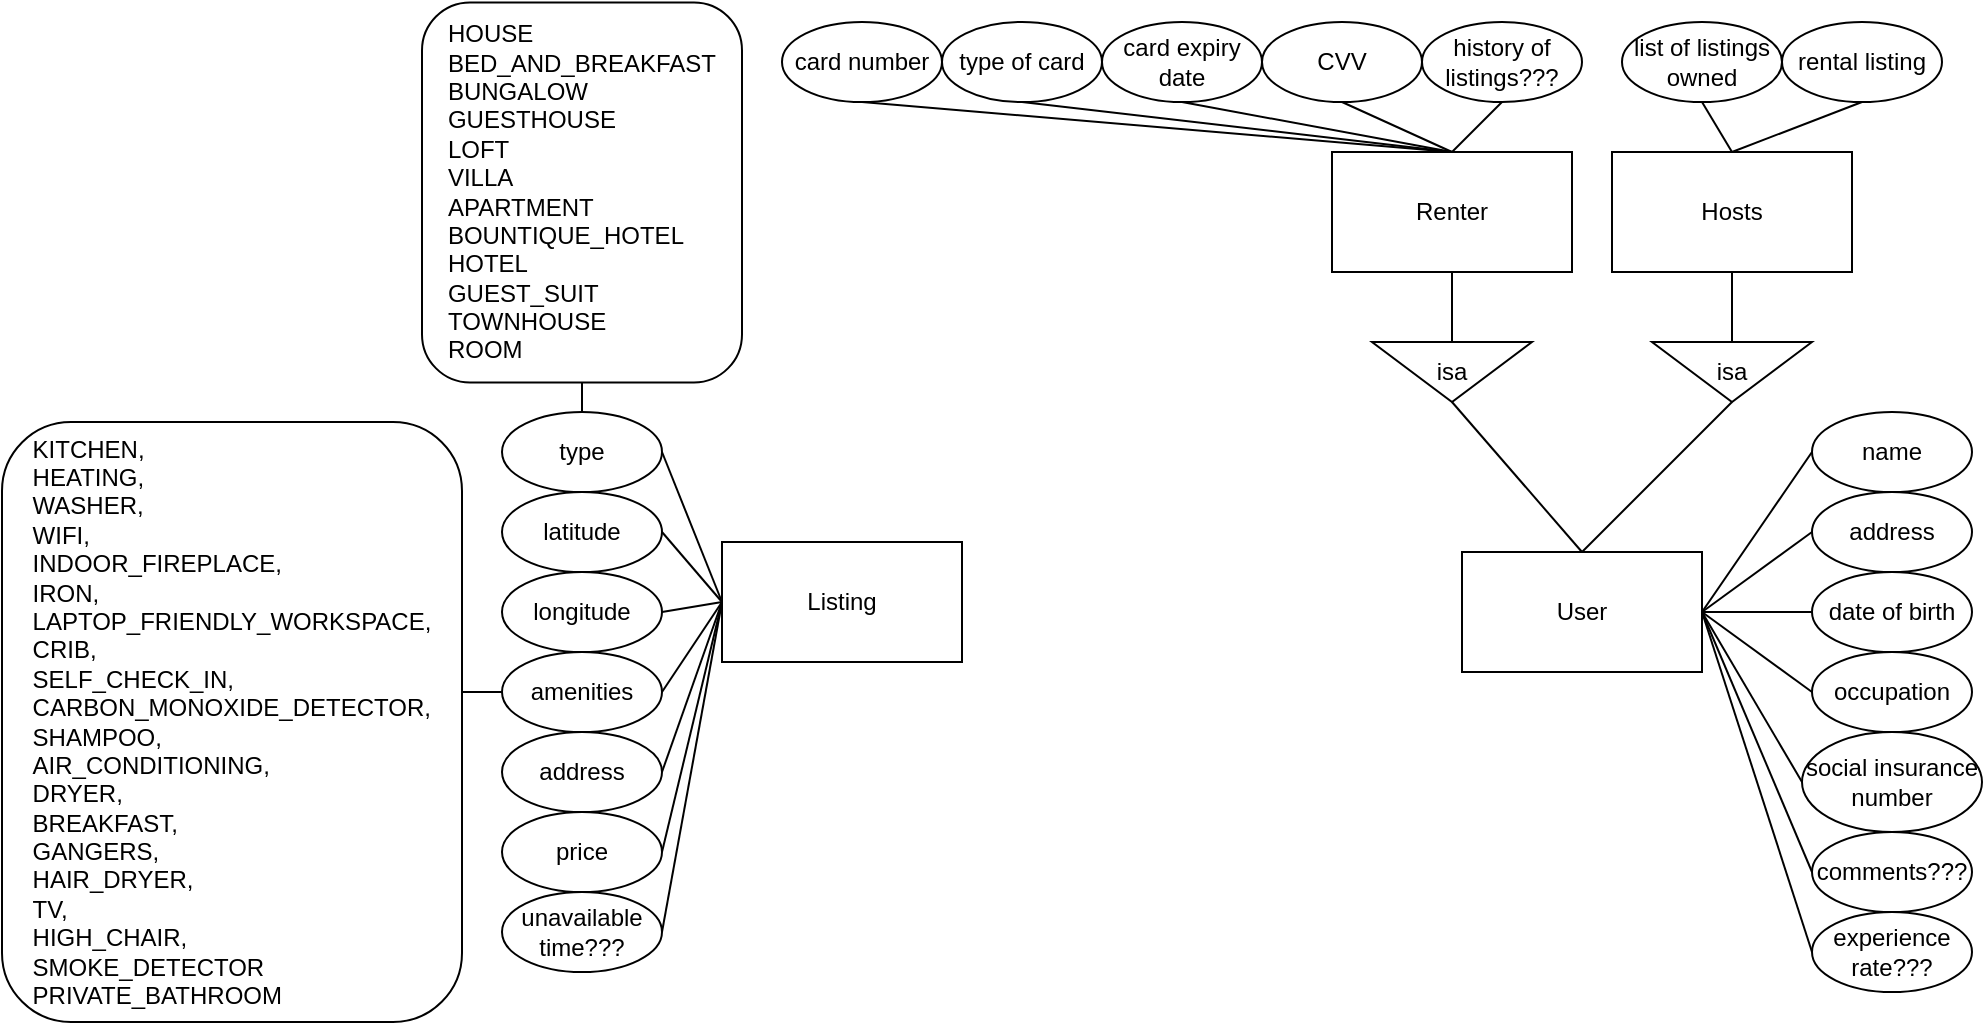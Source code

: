 <mxfile version="10.8.8" type="device"><diagram id="8yRzWXNjSJXslQSQB66t" name="Page-1"><mxGraphModel dx="1005" dy="665" grid="1" gridSize="10" guides="1" tooltips="1" connect="1" arrows="1" fold="1" page="1" pageScale="1" pageWidth="1800" pageHeight="1000" math="0" shadow="0"><root><mxCell id="0"/><mxCell id="1" parent="0"/><mxCell id="qdFnfssBKLaW0PvPbgEs-1" value="Listing" style="rounded=0;whiteSpace=wrap;html=1;" vertex="1" parent="1"><mxGeometry x="410" y="390" width="120" height="60" as="geometry"/></mxCell><mxCell id="qdFnfssBKLaW0PvPbgEs-2" value="type" style="ellipse;whiteSpace=wrap;html=1;" vertex="1" parent="1"><mxGeometry x="300" y="325" width="80" height="40" as="geometry"/></mxCell><mxCell id="qdFnfssBKLaW0PvPbgEs-3" value="latitude" style="ellipse;whiteSpace=wrap;html=1;" vertex="1" parent="1"><mxGeometry x="300" y="365" width="80" height="40" as="geometry"/></mxCell><mxCell id="qdFnfssBKLaW0PvPbgEs-4" value="longitude" style="ellipse;whiteSpace=wrap;html=1;" vertex="1" parent="1"><mxGeometry x="300" y="405" width="80" height="40" as="geometry"/></mxCell><mxCell id="qdFnfssBKLaW0PvPbgEs-5" value="amenities" style="ellipse;whiteSpace=wrap;html=1;" vertex="1" parent="1"><mxGeometry x="300" y="445" width="80" height="40" as="geometry"/></mxCell><mxCell id="qdFnfssBKLaW0PvPbgEs-6" value="" style="endArrow=none;html=1;entryX=0;entryY=0.5;entryDx=0;entryDy=0;exitX=1;exitY=0.5;exitDx=0;exitDy=0;" edge="1" parent="1" source="qdFnfssBKLaW0PvPbgEs-2" target="qdFnfssBKLaW0PvPbgEs-1"><mxGeometry width="50" height="50" relative="1" as="geometry"><mxPoint x="380" y="360" as="sourcePoint"/><mxPoint x="350" y="520" as="targetPoint"/></mxGeometry></mxCell><mxCell id="qdFnfssBKLaW0PvPbgEs-7" value="" style="endArrow=none;html=1;exitX=1;exitY=0.5;exitDx=0;exitDy=0;entryX=0;entryY=0.5;entryDx=0;entryDy=0;" edge="1" parent="1" source="qdFnfssBKLaW0PvPbgEs-3" target="qdFnfssBKLaW0PvPbgEs-1"><mxGeometry width="50" height="50" relative="1" as="geometry"><mxPoint x="380" y="400" as="sourcePoint"/><mxPoint x="400" y="460" as="targetPoint"/></mxGeometry></mxCell><mxCell id="qdFnfssBKLaW0PvPbgEs-8" value="" style="endArrow=none;html=1;exitX=1;exitY=0.5;exitDx=0;exitDy=0;entryX=0;entryY=0.5;entryDx=0;entryDy=0;" edge="1" parent="1" source="qdFnfssBKLaW0PvPbgEs-4" target="qdFnfssBKLaW0PvPbgEs-1"><mxGeometry width="50" height="50" relative="1" as="geometry"><mxPoint x="380" y="440" as="sourcePoint"/><mxPoint x="420" y="430" as="targetPoint"/></mxGeometry></mxCell><mxCell id="qdFnfssBKLaW0PvPbgEs-9" value="" style="endArrow=none;html=1;exitX=1;exitY=0.5;exitDx=0;exitDy=0;entryX=0;entryY=0.5;entryDx=0;entryDy=0;" edge="1" parent="1" source="qdFnfssBKLaW0PvPbgEs-5" target="qdFnfssBKLaW0PvPbgEs-1"><mxGeometry width="50" height="50" relative="1" as="geometry"><mxPoint x="380" y="480" as="sourcePoint"/><mxPoint x="420" y="480" as="targetPoint"/></mxGeometry></mxCell><mxCell id="qdFnfssBKLaW0PvPbgEs-10" value="&lt;div style=&quot;text-align: left&quot;&gt;&lt;span&gt;KITCHEN,&lt;/span&gt;&lt;/div&gt;&lt;div style=&quot;text-align: left&quot;&gt;&lt;span&gt;HEATING,&lt;/span&gt;&lt;/div&gt;&lt;div style=&quot;text-align: left&quot;&gt;&lt;span&gt;WASHER,&lt;/span&gt;&lt;/div&gt;&lt;div style=&quot;text-align: left&quot;&gt;&lt;span&gt;WIFI,&lt;/span&gt;&lt;/div&gt;&lt;div style=&quot;text-align: left&quot;&gt;INDOOR_FIREPLACE,&lt;/div&gt;&lt;div style=&quot;text-align: left&quot;&gt;IRON,&lt;/div&gt;&lt;div style=&quot;text-align: left&quot;&gt;LAPTOP_FRIENDLY_WORKSPACE,&lt;/div&gt;&lt;div style=&quot;text-align: left&quot;&gt;CRIB,&lt;/div&gt;&lt;div style=&quot;text-align: left&quot;&gt;SELF_CHECK_IN,&lt;/div&gt;&lt;div style=&quot;text-align: left&quot;&gt;CARBON_MONOXIDE_DETECTOR,&lt;/div&gt;&lt;div style=&quot;text-align: left&quot;&gt;SHAMPOO,&lt;/div&gt;&lt;div style=&quot;text-align: left&quot;&gt;AIR_CONDITIONING,&lt;/div&gt;&lt;div style=&quot;text-align: left&quot;&gt;DRYER,&lt;/div&gt;&lt;div style=&quot;text-align: left&quot;&gt;BREAKFAST,&lt;/div&gt;&lt;div style=&quot;text-align: left&quot;&gt;GANGERS,&lt;/div&gt;&lt;div style=&quot;text-align: left&quot;&gt;HAIR_DRYER,&lt;/div&gt;&lt;div style=&quot;text-align: left&quot;&gt;TV,&lt;/div&gt;&lt;div style=&quot;text-align: left&quot;&gt;HIGH_CHAIR,&lt;/div&gt;&lt;div style=&quot;text-align: left&quot;&gt;SMOKE_DETECTOR&lt;/div&gt;&lt;div style=&quot;text-align: left&quot;&gt;PRIVATE_BATHROOM&lt;/div&gt;" style="rounded=1;whiteSpace=wrap;html=1;" vertex="1" parent="1"><mxGeometry x="50" y="330" width="230" height="300" as="geometry"/></mxCell><mxCell id="qdFnfssBKLaW0PvPbgEs-13" value="" style="endArrow=none;html=1;entryX=0;entryY=0.5;entryDx=0;entryDy=0;exitX=1;exitY=0.5;exitDx=0;exitDy=0;" edge="1" parent="1" target="qdFnfssBKLaW0PvPbgEs-5"><mxGeometry width="50" height="50" relative="1" as="geometry"><mxPoint x="280" y="465" as="sourcePoint"/><mxPoint x="70" y="575" as="targetPoint"/></mxGeometry></mxCell><mxCell id="qdFnfssBKLaW0PvPbgEs-14" value="&lt;div style=&quot;text-align: left&quot;&gt;&lt;span&gt;HOUSE&lt;/span&gt;&lt;/div&gt;&lt;div style=&quot;text-align: left&quot;&gt;&lt;span&gt;BED_AND_BREAKFAST&lt;/span&gt;&lt;/div&gt;&lt;div style=&quot;text-align: left&quot;&gt;&lt;span&gt;BUNGALOW&lt;/span&gt;&lt;/div&gt;&lt;div style=&quot;text-align: left&quot;&gt;&lt;span&gt;GUESTHOUSE&lt;/span&gt;&lt;/div&gt;&lt;div style=&quot;text-align: left&quot;&gt;&lt;span&gt;LOFT&lt;/span&gt;&lt;/div&gt;&lt;div style=&quot;text-align: left&quot;&gt;&lt;span&gt;VILLA&lt;/span&gt;&lt;/div&gt;&lt;div style=&quot;text-align: left&quot;&gt;&lt;span&gt;APARTMENT&lt;/span&gt;&lt;/div&gt;&lt;div style=&quot;text-align: left&quot;&gt;&lt;span&gt;BOUNTIQUE_HOTEL&lt;/span&gt;&lt;/div&gt;&lt;div style=&quot;text-align: left&quot;&gt;&lt;span&gt;HOTEL&lt;/span&gt;&lt;/div&gt;&lt;div style=&quot;text-align: left&quot;&gt;&lt;span&gt;GUEST_SUIT&lt;/span&gt;&lt;/div&gt;&lt;div style=&quot;text-align: left&quot;&gt;&lt;span&gt;TOWNHOUSE&lt;/span&gt;&lt;/div&gt;&lt;div style=&quot;text-align: left&quot;&gt;&lt;span&gt;ROOM&lt;/span&gt;&lt;/div&gt;&lt;div style=&quot;text-align: left&quot;&gt;&lt;/div&gt;" style="rounded=1;whiteSpace=wrap;html=1;" vertex="1" parent="1"><mxGeometry x="260" y="120.2" width="160" height="190" as="geometry"/></mxCell><mxCell id="qdFnfssBKLaW0PvPbgEs-15" value="" style="endArrow=none;html=1;entryX=0.5;entryY=1;entryDx=0;entryDy=0;exitX=0.5;exitY=0;exitDx=0;exitDy=0;" edge="1" parent="1" source="qdFnfssBKLaW0PvPbgEs-2" target="qdFnfssBKLaW0PvPbgEs-14"><mxGeometry width="50" height="50" relative="1" as="geometry"><mxPoint x="10" y="685" as="sourcePoint"/><mxPoint x="340" y="315" as="targetPoint"/></mxGeometry></mxCell><mxCell id="qdFnfssBKLaW0PvPbgEs-17" value="address&lt;br&gt;" style="ellipse;whiteSpace=wrap;html=1;" vertex="1" parent="1"><mxGeometry x="300" y="485" width="80" height="40" as="geometry"/></mxCell><mxCell id="qdFnfssBKLaW0PvPbgEs-18" value="" style="endArrow=none;html=1;entryX=0;entryY=0.5;entryDx=0;entryDy=0;exitX=1;exitY=0.5;exitDx=0;exitDy=0;" edge="1" parent="1" source="qdFnfssBKLaW0PvPbgEs-17" target="qdFnfssBKLaW0PvPbgEs-1"><mxGeometry width="50" height="50" relative="1" as="geometry"><mxPoint x="50" y="700" as="sourcePoint"/><mxPoint x="100" y="650" as="targetPoint"/></mxGeometry></mxCell><mxCell id="qdFnfssBKLaW0PvPbgEs-19" value="price&lt;br&gt;" style="ellipse;whiteSpace=wrap;html=1;" vertex="1" parent="1"><mxGeometry x="300" y="525" width="80" height="40" as="geometry"/></mxCell><mxCell id="qdFnfssBKLaW0PvPbgEs-20" value="unavailable time???&lt;br&gt;" style="ellipse;whiteSpace=wrap;html=1;" vertex="1" parent="1"><mxGeometry x="300" y="565" width="80" height="40" as="geometry"/></mxCell><mxCell id="qdFnfssBKLaW0PvPbgEs-21" value="" style="endArrow=none;html=1;exitX=1;exitY=0.5;exitDx=0;exitDy=0;entryX=0;entryY=0.5;entryDx=0;entryDy=0;" edge="1" parent="1" source="qdFnfssBKLaW0PvPbgEs-19" target="qdFnfssBKLaW0PvPbgEs-1"><mxGeometry width="50" height="50" relative="1" as="geometry"><mxPoint x="390" y="515" as="sourcePoint"/><mxPoint x="450" y="490" as="targetPoint"/></mxGeometry></mxCell><mxCell id="qdFnfssBKLaW0PvPbgEs-22" value="" style="endArrow=none;html=1;entryX=0;entryY=0.5;entryDx=0;entryDy=0;exitX=1;exitY=0.5;exitDx=0;exitDy=0;" edge="1" parent="1" source="qdFnfssBKLaW0PvPbgEs-20" target="qdFnfssBKLaW0PvPbgEs-1"><mxGeometry width="50" height="50" relative="1" as="geometry"><mxPoint x="400" y="525" as="sourcePoint"/><mxPoint x="430" y="440" as="targetPoint"/></mxGeometry></mxCell><mxCell id="qdFnfssBKLaW0PvPbgEs-23" value="User" style="rounded=0;whiteSpace=wrap;html=1;" vertex="1" parent="1"><mxGeometry x="780" y="395" width="120" height="60" as="geometry"/></mxCell><mxCell id="qdFnfssBKLaW0PvPbgEs-27" value="name" style="ellipse;whiteSpace=wrap;html=1;" vertex="1" parent="1"><mxGeometry x="955" y="325" width="80" height="40" as="geometry"/></mxCell><mxCell id="qdFnfssBKLaW0PvPbgEs-28" value="address" style="ellipse;whiteSpace=wrap;html=1;" vertex="1" parent="1"><mxGeometry x="955" y="365" width="80" height="40" as="geometry"/></mxCell><mxCell id="qdFnfssBKLaW0PvPbgEs-29" value="date of birth" style="ellipse;whiteSpace=wrap;html=1;" vertex="1" parent="1"><mxGeometry x="955" y="405" width="80" height="40" as="geometry"/></mxCell><mxCell id="qdFnfssBKLaW0PvPbgEs-30" value="social insurance number" style="ellipse;whiteSpace=wrap;html=1;" vertex="1" parent="1"><mxGeometry x="950" y="485" width="90" height="50" as="geometry"/></mxCell><mxCell id="qdFnfssBKLaW0PvPbgEs-31" value="occupation" style="ellipse;whiteSpace=wrap;html=1;" vertex="1" parent="1"><mxGeometry x="955" y="445" width="80" height="40" as="geometry"/></mxCell><mxCell id="qdFnfssBKLaW0PvPbgEs-33" value="" style="endArrow=none;html=1;entryX=1;entryY=0.5;entryDx=0;entryDy=0;exitX=0;exitY=0.5;exitDx=0;exitDy=0;" edge="1" parent="1" source="qdFnfssBKLaW0PvPbgEs-29" target="qdFnfssBKLaW0PvPbgEs-23"><mxGeometry width="50" height="50" relative="1" as="geometry"><mxPoint x="400" y="365" as="sourcePoint"/><mxPoint x="430" y="440" as="targetPoint"/></mxGeometry></mxCell><mxCell id="qdFnfssBKLaW0PvPbgEs-34" value="" style="endArrow=none;html=1;entryX=1;entryY=0.5;entryDx=0;entryDy=0;exitX=0;exitY=0.5;exitDx=0;exitDy=0;" edge="1" parent="1" source="qdFnfssBKLaW0PvPbgEs-28" target="qdFnfssBKLaW0PvPbgEs-23"><mxGeometry width="50" height="50" relative="1" as="geometry"><mxPoint x="410" y="375" as="sourcePoint"/><mxPoint x="440" y="450" as="targetPoint"/></mxGeometry></mxCell><mxCell id="qdFnfssBKLaW0PvPbgEs-35" value="" style="endArrow=none;html=1;entryX=1;entryY=0.5;entryDx=0;entryDy=0;exitX=0;exitY=0.5;exitDx=0;exitDy=0;" edge="1" parent="1" source="qdFnfssBKLaW0PvPbgEs-27" target="qdFnfssBKLaW0PvPbgEs-23"><mxGeometry width="50" height="50" relative="1" as="geometry"><mxPoint x="830" y="490" as="sourcePoint"/><mxPoint x="860" y="565" as="targetPoint"/></mxGeometry></mxCell><mxCell id="qdFnfssBKLaW0PvPbgEs-36" value="" style="endArrow=none;html=1;entryX=1;entryY=0.5;entryDx=0;entryDy=0;exitX=0;exitY=0.5;exitDx=0;exitDy=0;" edge="1" parent="1" source="qdFnfssBKLaW0PvPbgEs-31" target="qdFnfssBKLaW0PvPbgEs-23"><mxGeometry width="50" height="50" relative="1" as="geometry"><mxPoint x="770" y="500" as="sourcePoint"/><mxPoint x="800" y="575" as="targetPoint"/></mxGeometry></mxCell><mxCell id="qdFnfssBKLaW0PvPbgEs-37" value="" style="endArrow=none;html=1;entryX=1;entryY=0.5;entryDx=0;entryDy=0;exitX=0;exitY=0.5;exitDx=0;exitDy=0;" edge="1" parent="1" source="qdFnfssBKLaW0PvPbgEs-30" target="qdFnfssBKLaW0PvPbgEs-23"><mxGeometry width="50" height="50" relative="1" as="geometry"><mxPoint x="440" y="405" as="sourcePoint"/><mxPoint x="470" y="480" as="targetPoint"/></mxGeometry></mxCell><mxCell id="qdFnfssBKLaW0PvPbgEs-38" value="isa" style="triangle;whiteSpace=wrap;html=1;direction=south;" vertex="1" parent="1"><mxGeometry x="735" y="290" width="80" height="30" as="geometry"/></mxCell><mxCell id="qdFnfssBKLaW0PvPbgEs-39" value="isa" style="triangle;whiteSpace=wrap;html=1;direction=south;" vertex="1" parent="1"><mxGeometry x="875" y="290" width="80" height="30" as="geometry"/></mxCell><mxCell id="qdFnfssBKLaW0PvPbgEs-45" value="Renter" style="rounded=0;whiteSpace=wrap;html=1;" vertex="1" parent="1"><mxGeometry x="715" y="195" width="120" height="60" as="geometry"/></mxCell><mxCell id="qdFnfssBKLaW0PvPbgEs-46" value="Hosts" style="rounded=0;whiteSpace=wrap;html=1;" vertex="1" parent="1"><mxGeometry x="855" y="195" width="120" height="60" as="geometry"/></mxCell><mxCell id="qdFnfssBKLaW0PvPbgEs-50" value="card number" style="ellipse;whiteSpace=wrap;html=1;" vertex="1" parent="1"><mxGeometry x="440" y="130" width="80" height="40" as="geometry"/></mxCell><mxCell id="qdFnfssBKLaW0PvPbgEs-51" value="type of card" style="ellipse;whiteSpace=wrap;html=1;" vertex="1" parent="1"><mxGeometry x="520" y="130" width="80" height="40" as="geometry"/></mxCell><mxCell id="qdFnfssBKLaW0PvPbgEs-52" value="" style="endArrow=none;html=1;entryX=0.5;entryY=1;entryDx=0;entryDy=0;exitX=0;exitY=0.5;exitDx=0;exitDy=0;" edge="1" parent="1" source="qdFnfssBKLaW0PvPbgEs-38" target="qdFnfssBKLaW0PvPbgEs-45"><mxGeometry width="50" height="50" relative="1" as="geometry"><mxPoint x="775" y="290" as="sourcePoint"/><mxPoint x="250" y="680" as="targetPoint"/></mxGeometry></mxCell><mxCell id="qdFnfssBKLaW0PvPbgEs-53" value="" style="endArrow=none;html=1;entryX=0.5;entryY=1;entryDx=0;entryDy=0;exitX=0;exitY=0.5;exitDx=0;exitDy=0;" edge="1" parent="1" source="qdFnfssBKLaW0PvPbgEs-39" target="qdFnfssBKLaW0PvPbgEs-46"><mxGeometry width="50" height="50" relative="1" as="geometry"><mxPoint x="945" y="280" as="sourcePoint"/><mxPoint x="785" y="265" as="targetPoint"/></mxGeometry></mxCell><mxCell id="qdFnfssBKLaW0PvPbgEs-54" value="" style="endArrow=none;html=1;exitX=0.5;exitY=0;exitDx=0;exitDy=0;entryX=1;entryY=0.5;entryDx=0;entryDy=0;" edge="1" parent="1" source="qdFnfssBKLaW0PvPbgEs-23" target="qdFnfssBKLaW0PvPbgEs-39"><mxGeometry width="50" height="50" relative="1" as="geometry"><mxPoint x="955" y="270" as="sourcePoint"/><mxPoint x="930" y="310" as="targetPoint"/></mxGeometry></mxCell><mxCell id="qdFnfssBKLaW0PvPbgEs-55" value="" style="endArrow=none;html=1;exitX=0.5;exitY=0;exitDx=0;exitDy=0;entryX=1;entryY=0.5;entryDx=0;entryDy=0;" edge="1" parent="1" source="qdFnfssBKLaW0PvPbgEs-23" target="qdFnfssBKLaW0PvPbgEs-38"><mxGeometry width="50" height="50" relative="1" as="geometry"><mxPoint x="715" y="397.5" as="sourcePoint"/><mxPoint x="775" y="350" as="targetPoint"/></mxGeometry></mxCell><mxCell id="qdFnfssBKLaW0PvPbgEs-58" value="" style="endArrow=none;html=1;entryX=0.5;entryY=1;entryDx=0;entryDy=0;exitX=0.5;exitY=0;exitDx=0;exitDy=0;" edge="1" parent="1" source="qdFnfssBKLaW0PvPbgEs-45" target="qdFnfssBKLaW0PvPbgEs-50"><mxGeometry width="50" height="50" relative="1" as="geometry"><mxPoint x="630" y="295" as="sourcePoint"/><mxPoint x="680" y="245" as="targetPoint"/></mxGeometry></mxCell><mxCell id="qdFnfssBKLaW0PvPbgEs-59" value="" style="endArrow=none;html=1;entryX=0.5;entryY=1;entryDx=0;entryDy=0;exitX=0.5;exitY=0;exitDx=0;exitDy=0;" edge="1" parent="1" source="qdFnfssBKLaW0PvPbgEs-45" target="qdFnfssBKLaW0PvPbgEs-51"><mxGeometry width="50" height="50" relative="1" as="geometry"><mxPoint x="130" y="730" as="sourcePoint"/><mxPoint x="180" y="680" as="targetPoint"/></mxGeometry></mxCell><mxCell id="qdFnfssBKLaW0PvPbgEs-60" value="card expiry date" style="ellipse;whiteSpace=wrap;html=1;" vertex="1" parent="1"><mxGeometry x="600" y="130" width="80" height="40" as="geometry"/></mxCell><mxCell id="qdFnfssBKLaW0PvPbgEs-61" value="" style="endArrow=none;html=1;entryX=0.5;entryY=0;entryDx=0;entryDy=0;exitX=0.5;exitY=1;exitDx=0;exitDy=0;" edge="1" parent="1" source="qdFnfssBKLaW0PvPbgEs-60" target="qdFnfssBKLaW0PvPbgEs-45"><mxGeometry width="50" height="50" relative="1" as="geometry"><mxPoint x="580" y="217.5" as="sourcePoint"/><mxPoint x="610" y="292.5" as="targetPoint"/></mxGeometry></mxCell><mxCell id="qdFnfssBKLaW0PvPbgEs-62" value="CVV" style="ellipse;whiteSpace=wrap;html=1;" vertex="1" parent="1"><mxGeometry x="680" y="130" width="80" height="40" as="geometry"/></mxCell><mxCell id="qdFnfssBKLaW0PvPbgEs-63" value="" style="endArrow=none;html=1;entryX=0.5;entryY=1;entryDx=0;entryDy=0;exitX=0.5;exitY=0;exitDx=0;exitDy=0;" edge="1" parent="1" source="qdFnfssBKLaW0PvPbgEs-45" target="qdFnfssBKLaW0PvPbgEs-62"><mxGeometry width="50" height="50" relative="1" as="geometry"><mxPoint x="620" y="280" as="sourcePoint"/><mxPoint x="670" y="230" as="targetPoint"/></mxGeometry></mxCell><mxCell id="qdFnfssBKLaW0PvPbgEs-65" value="history of listings???" style="ellipse;whiteSpace=wrap;html=1;" vertex="1" parent="1"><mxGeometry x="760" y="130" width="80" height="40" as="geometry"/></mxCell><mxCell id="qdFnfssBKLaW0PvPbgEs-66" value="" style="endArrow=none;html=1;entryX=0.5;entryY=1;entryDx=0;entryDy=0;exitX=0.5;exitY=0;exitDx=0;exitDy=0;" edge="1" parent="1" source="qdFnfssBKLaW0PvPbgEs-45" target="qdFnfssBKLaW0PvPbgEs-65"><mxGeometry width="50" height="50" relative="1" as="geometry"><mxPoint x="670" y="402.5" as="sourcePoint"/><mxPoint x="700" y="237.5" as="targetPoint"/></mxGeometry></mxCell><mxCell id="qdFnfssBKLaW0PvPbgEs-67" value="list of listings owned" style="ellipse;whiteSpace=wrap;html=1;" vertex="1" parent="1"><mxGeometry x="860" y="130" width="80" height="40" as="geometry"/></mxCell><mxCell id="qdFnfssBKLaW0PvPbgEs-68" value="rental listing" style="ellipse;whiteSpace=wrap;html=1;" vertex="1" parent="1"><mxGeometry x="940" y="130" width="80" height="40" as="geometry"/></mxCell><mxCell id="qdFnfssBKLaW0PvPbgEs-69" value="" style="endArrow=none;html=1;entryX=0.5;entryY=1;entryDx=0;entryDy=0;exitX=0.5;exitY=0;exitDx=0;exitDy=0;" edge="1" parent="1" source="qdFnfssBKLaW0PvPbgEs-46" target="qdFnfssBKLaW0PvPbgEs-68"><mxGeometry width="50" height="50" relative="1" as="geometry"><mxPoint x="785" y="205" as="sourcePoint"/><mxPoint x="810" y="180" as="targetPoint"/></mxGeometry></mxCell><mxCell id="qdFnfssBKLaW0PvPbgEs-70" value="" style="endArrow=none;html=1;entryX=0.5;entryY=1;entryDx=0;entryDy=0;exitX=0.5;exitY=0;exitDx=0;exitDy=0;" edge="1" parent="1" source="qdFnfssBKLaW0PvPbgEs-46" target="qdFnfssBKLaW0PvPbgEs-67"><mxGeometry width="50" height="50" relative="1" as="geometry"><mxPoint x="920" y="200" as="sourcePoint"/><mxPoint x="990" y="180" as="targetPoint"/></mxGeometry></mxCell><mxCell id="qdFnfssBKLaW0PvPbgEs-72" value="comments???" style="ellipse;whiteSpace=wrap;html=1;" vertex="1" parent="1"><mxGeometry x="955" y="535" width="80" height="40" as="geometry"/></mxCell><mxCell id="qdFnfssBKLaW0PvPbgEs-73" value="experience rate???" style="ellipse;whiteSpace=wrap;html=1;" vertex="1" parent="1"><mxGeometry x="955" y="575" width="80" height="40" as="geometry"/></mxCell><mxCell id="qdFnfssBKLaW0PvPbgEs-74" value="" style="endArrow=none;html=1;entryX=1;entryY=0.5;entryDx=0;entryDy=0;exitX=0;exitY=0.5;exitDx=0;exitDy=0;" edge="1" parent="1" source="qdFnfssBKLaW0PvPbgEs-72" target="qdFnfssBKLaW0PvPbgEs-23"><mxGeometry width="50" height="50" relative="1" as="geometry"><mxPoint x="930" y="567.5" as="sourcePoint"/><mxPoint x="880" y="482.5" as="targetPoint"/></mxGeometry></mxCell><mxCell id="qdFnfssBKLaW0PvPbgEs-75" value="" style="endArrow=none;html=1;entryX=1;entryY=0.5;entryDx=0;entryDy=0;exitX=0;exitY=0.5;exitDx=0;exitDy=0;" edge="1" parent="1" source="qdFnfssBKLaW0PvPbgEs-73" target="qdFnfssBKLaW0PvPbgEs-23"><mxGeometry width="50" height="50" relative="1" as="geometry"><mxPoint x="860" y="610" as="sourcePoint"/><mxPoint x="810" y="525" as="targetPoint"/></mxGeometry></mxCell></root></mxGraphModel></diagram></mxfile>
